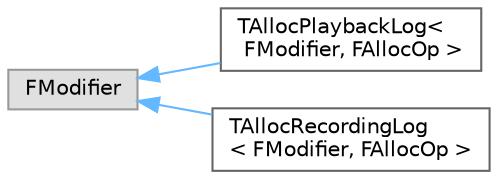 digraph "Graphical Class Hierarchy"
{
 // INTERACTIVE_SVG=YES
 // LATEX_PDF_SIZE
  bgcolor="transparent";
  edge [fontname=Helvetica,fontsize=10,labelfontname=Helvetica,labelfontsize=10];
  node [fontname=Helvetica,fontsize=10,shape=box,height=0.2,width=0.4];
  rankdir="LR";
  Node0 [id="Node000000",label="FModifier",height=0.2,width=0.4,color="grey60", fillcolor="#E0E0E0", style="filled",tooltip=" "];
  Node0 -> Node1 [id="edge4411_Node000000_Node000001",dir="back",color="steelblue1",style="solid",tooltip=" "];
  Node1 [id="Node000001",label="TAllocPlaybackLog\<\l FModifier, FAllocOp \>",height=0.2,width=0.4,color="grey40", fillcolor="white", style="filled",URL="$d3/d6d/classTAllocPlaybackLog.html",tooltip=" "];
  Node0 -> Node2 [id="edge4412_Node000000_Node000002",dir="back",color="steelblue1",style="solid",tooltip=" "];
  Node2 [id="Node000002",label="TAllocRecordingLog\l\< FModifier, FAllocOp \>",height=0.2,width=0.4,color="grey40", fillcolor="white", style="filled",URL="$da/d75/classTAllocRecordingLog.html",tooltip=" "];
}
